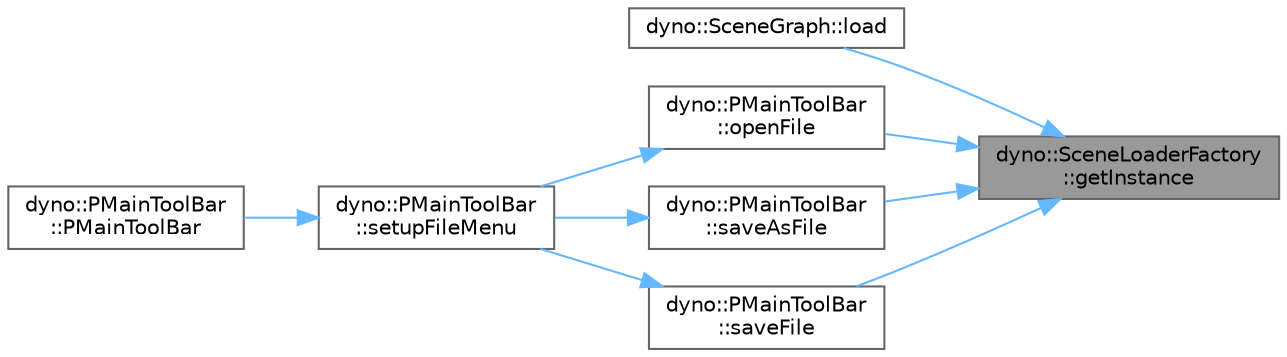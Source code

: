 digraph "dyno::SceneLoaderFactory::getInstance"
{
 // LATEX_PDF_SIZE
  bgcolor="transparent";
  edge [fontname=Helvetica,fontsize=10,labelfontname=Helvetica,labelfontsize=10];
  node [fontname=Helvetica,fontsize=10,shape=box,height=0.2,width=0.4];
  rankdir="RL";
  Node1 [id="Node000001",label="dyno::SceneLoaderFactory\l::getInstance",height=0.2,width=0.4,color="gray40", fillcolor="grey60", style="filled", fontcolor="black",tooltip="Get the ObjectFactory singleton instance."];
  Node1 -> Node2 [id="edge1_Node000001_Node000002",dir="back",color="steelblue1",style="solid",tooltip=" "];
  Node2 [id="Node000002",label="dyno::SceneGraph::load",height=0.2,width=0.4,color="grey40", fillcolor="white", style="filled",URL="$classdyno_1_1_scene_graph.html#ad2be5e6155ff176a303c6d0c43330d99",tooltip=" "];
  Node1 -> Node3 [id="edge2_Node000001_Node000003",dir="back",color="steelblue1",style="solid",tooltip=" "];
  Node3 [id="Node000003",label="dyno::PMainToolBar\l::openFile",height=0.2,width=0.4,color="grey40", fillcolor="white", style="filled",URL="$classdyno_1_1_p_main_tool_bar.html#a1913f593c59544df8db25c688286751e",tooltip=" "];
  Node3 -> Node4 [id="edge3_Node000003_Node000004",dir="back",color="steelblue1",style="solid",tooltip=" "];
  Node4 [id="Node000004",label="dyno::PMainToolBar\l::setupFileMenu",height=0.2,width=0.4,color="grey40", fillcolor="white", style="filled",URL="$classdyno_1_1_p_main_tool_bar.html#a6b53ba64787d2d933c003265365b6fe7",tooltip=" "];
  Node4 -> Node5 [id="edge4_Node000004_Node000005",dir="back",color="steelblue1",style="solid",tooltip=" "];
  Node5 [id="Node000005",label="dyno::PMainToolBar\l::PMainToolBar",height=0.2,width=0.4,color="grey40", fillcolor="white", style="filled",URL="$classdyno_1_1_p_main_tool_bar.html#adee3023c68d27dd51b618ce77de2e169",tooltip=" "];
  Node1 -> Node6 [id="edge5_Node000001_Node000006",dir="back",color="steelblue1",style="solid",tooltip=" "];
  Node6 [id="Node000006",label="dyno::PMainToolBar\l::saveAsFile",height=0.2,width=0.4,color="grey40", fillcolor="white", style="filled",URL="$classdyno_1_1_p_main_tool_bar.html#a56b0b789252be19511aaa9609970fabb",tooltip=" "];
  Node6 -> Node4 [id="edge6_Node000006_Node000004",dir="back",color="steelblue1",style="solid",tooltip=" "];
  Node1 -> Node7 [id="edge7_Node000001_Node000007",dir="back",color="steelblue1",style="solid",tooltip=" "];
  Node7 [id="Node000007",label="dyno::PMainToolBar\l::saveFile",height=0.2,width=0.4,color="grey40", fillcolor="white", style="filled",URL="$classdyno_1_1_p_main_tool_bar.html#af0b8639a24417920462721be88ab6a88",tooltip=" "];
  Node7 -> Node4 [id="edge8_Node000007_Node000004",dir="back",color="steelblue1",style="solid",tooltip=" "];
}
